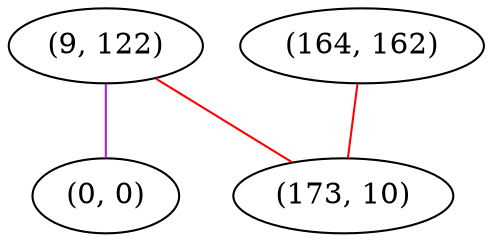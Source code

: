 graph "" {
"(9, 122)";
"(164, 162)";
"(0, 0)";
"(173, 10)";
"(9, 122)" -- "(0, 0)"  [color=purple, key=0, weight=4];
"(9, 122)" -- "(173, 10)"  [color=red, key=0, weight=1];
"(164, 162)" -- "(173, 10)"  [color=red, key=0, weight=1];
}
